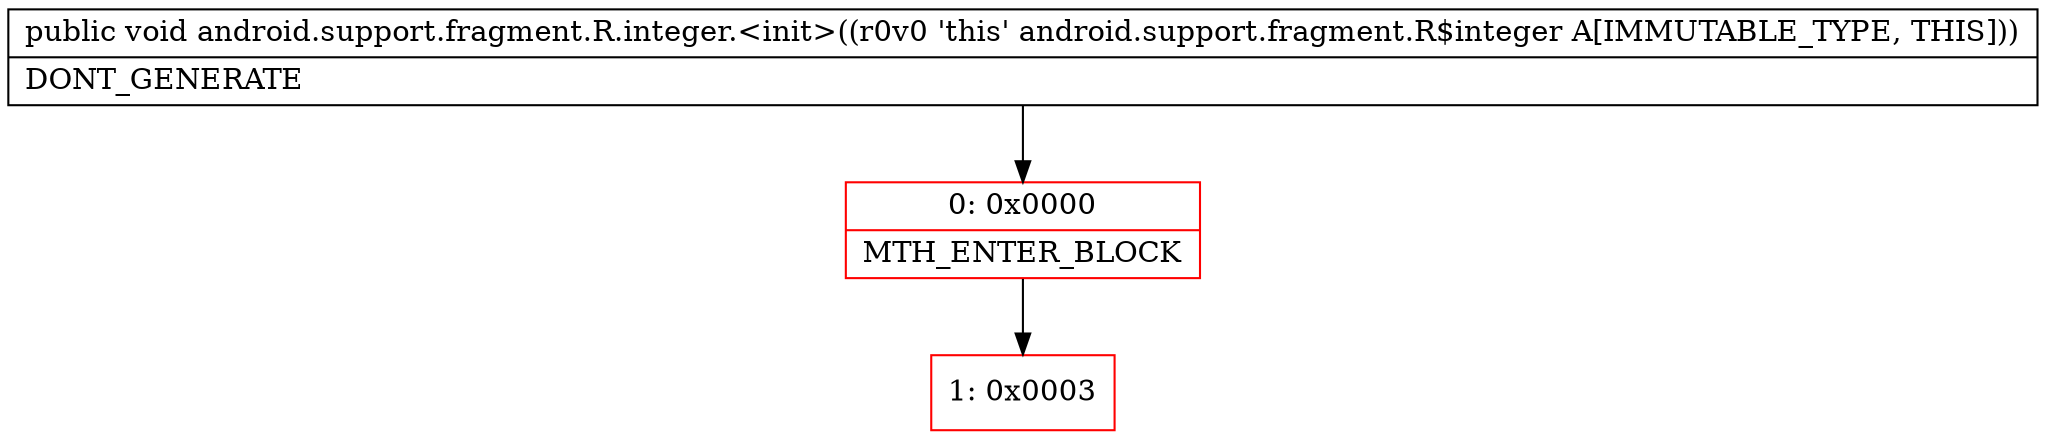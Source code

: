 digraph "CFG forandroid.support.fragment.R.integer.\<init\>()V" {
subgraph cluster_Region_207099657 {
label = "R(0)";
node [shape=record,color=blue];
}
Node_0 [shape=record,color=red,label="{0\:\ 0x0000|MTH_ENTER_BLOCK\l}"];
Node_1 [shape=record,color=red,label="{1\:\ 0x0003}"];
MethodNode[shape=record,label="{public void android.support.fragment.R.integer.\<init\>((r0v0 'this' android.support.fragment.R$integer A[IMMUTABLE_TYPE, THIS]))  | DONT_GENERATE\l}"];
MethodNode -> Node_0;
Node_0 -> Node_1;
}


